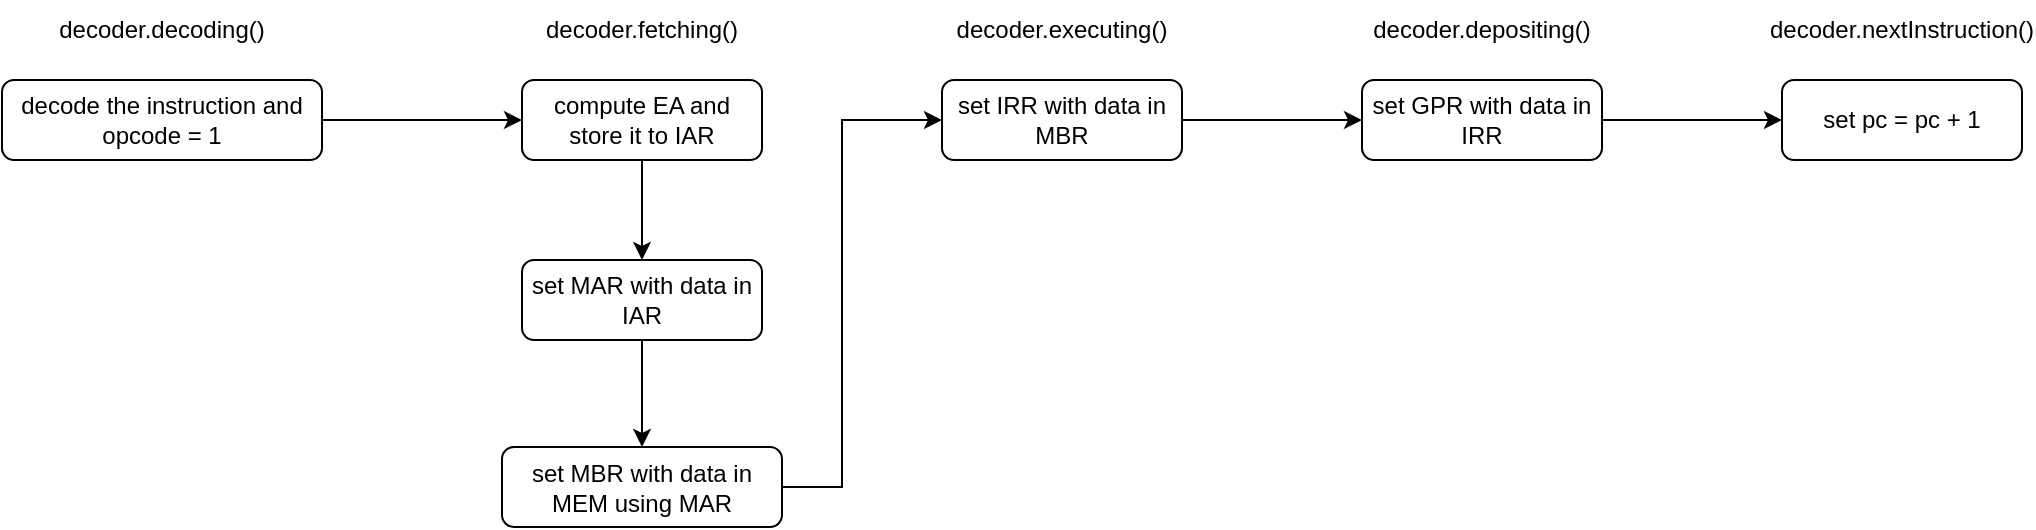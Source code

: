 <mxfile version="15.6.1" type="device" pages="5"><diagram id="C5RBs43oDa-KdzZeNtuy" name="LDR"><mxGraphModel dx="1038" dy="547" grid="1" gridSize="10" guides="1" tooltips="1" connect="1" arrows="1" fold="1" page="1" pageScale="1" pageWidth="1169" pageHeight="827" math="0" shadow="0"><root><mxCell id="WIyWlLk6GJQsqaUBKTNV-0"/><mxCell id="WIyWlLk6GJQsqaUBKTNV-1" parent="WIyWlLk6GJQsqaUBKTNV-0"/><mxCell id="EA5zDgUya8FcpCjFyXGI-10" value="" style="edgeStyle=orthogonalEdgeStyle;rounded=0;orthogonalLoop=1;jettySize=auto;html=1;" parent="WIyWlLk6GJQsqaUBKTNV-1" source="WIyWlLk6GJQsqaUBKTNV-3" target="EA5zDgUya8FcpCjFyXGI-0" edge="1"><mxGeometry relative="1" as="geometry"/></mxCell><mxCell id="WIyWlLk6GJQsqaUBKTNV-3" value="decode the instruction and opcode = 1" style="rounded=1;whiteSpace=wrap;html=1;fontSize=12;glass=0;strokeWidth=1;shadow=0;" parent="WIyWlLk6GJQsqaUBKTNV-1" vertex="1"><mxGeometry x="30" y="210" width="160" height="40" as="geometry"/></mxCell><mxCell id="EA5zDgUya8FcpCjFyXGI-8" value="" style="edgeStyle=orthogonalEdgeStyle;rounded=0;orthogonalLoop=1;jettySize=auto;html=1;" parent="WIyWlLk6GJQsqaUBKTNV-1" source="EA5zDgUya8FcpCjFyXGI-0" target="EA5zDgUya8FcpCjFyXGI-1" edge="1"><mxGeometry relative="1" as="geometry"/></mxCell><mxCell id="EA5zDgUya8FcpCjFyXGI-0" value="compute EA and store it to IAR" style="rounded=1;whiteSpace=wrap;html=1;fontSize=12;glass=0;strokeWidth=1;shadow=0;" parent="WIyWlLk6GJQsqaUBKTNV-1" vertex="1"><mxGeometry x="290" y="210" width="120" height="40" as="geometry"/></mxCell><mxCell id="EA5zDgUya8FcpCjFyXGI-9" value="" style="edgeStyle=orthogonalEdgeStyle;rounded=0;orthogonalLoop=1;jettySize=auto;html=1;" parent="WIyWlLk6GJQsqaUBKTNV-1" source="EA5zDgUya8FcpCjFyXGI-1" target="EA5zDgUya8FcpCjFyXGI-2" edge="1"><mxGeometry relative="1" as="geometry"/></mxCell><mxCell id="EA5zDgUya8FcpCjFyXGI-1" value="set MAR with data in IAR" style="rounded=1;whiteSpace=wrap;html=1;fontSize=12;glass=0;strokeWidth=1;shadow=0;" parent="WIyWlLk6GJQsqaUBKTNV-1" vertex="1"><mxGeometry x="290" y="300" width="120" height="40" as="geometry"/></mxCell><mxCell id="EA5zDgUya8FcpCjFyXGI-12" value="" style="edgeStyle=orthogonalEdgeStyle;rounded=0;orthogonalLoop=1;jettySize=auto;html=1;" parent="WIyWlLk6GJQsqaUBKTNV-1" source="EA5zDgUya8FcpCjFyXGI-2" target="EA5zDgUya8FcpCjFyXGI-4" edge="1"><mxGeometry relative="1" as="geometry"><mxPoint x="540" y="413.5" as="targetPoint"/><Array as="points"><mxPoint x="450" y="414"/><mxPoint x="450" y="230"/></Array></mxGeometry></mxCell><mxCell id="EA5zDgUya8FcpCjFyXGI-2" value="set MBR with data in MEM using MAR" style="rounded=1;whiteSpace=wrap;html=1;fontSize=12;glass=0;strokeWidth=1;shadow=0;" parent="WIyWlLk6GJQsqaUBKTNV-1" vertex="1"><mxGeometry x="280" y="393.5" width="140" height="40" as="geometry"/></mxCell><mxCell id="EA5zDgUya8FcpCjFyXGI-13" value="" style="edgeStyle=orthogonalEdgeStyle;rounded=0;orthogonalLoop=1;jettySize=auto;html=1;" parent="WIyWlLk6GJQsqaUBKTNV-1" source="EA5zDgUya8FcpCjFyXGI-4" target="EA5zDgUya8FcpCjFyXGI-5" edge="1"><mxGeometry relative="1" as="geometry"/></mxCell><mxCell id="EA5zDgUya8FcpCjFyXGI-4" value="set IRR with data in MBR" style="rounded=1;whiteSpace=wrap;html=1;fontSize=12;glass=0;strokeWidth=1;shadow=0;" parent="WIyWlLk6GJQsqaUBKTNV-1" vertex="1"><mxGeometry x="500" y="210" width="120" height="40" as="geometry"/></mxCell><mxCell id="EA5zDgUya8FcpCjFyXGI-14" value="" style="edgeStyle=orthogonalEdgeStyle;rounded=0;orthogonalLoop=1;jettySize=auto;html=1;" parent="WIyWlLk6GJQsqaUBKTNV-1" source="EA5zDgUya8FcpCjFyXGI-5" target="EA5zDgUya8FcpCjFyXGI-6" edge="1"><mxGeometry relative="1" as="geometry"/></mxCell><mxCell id="EA5zDgUya8FcpCjFyXGI-5" value="set GPR with data in IRR" style="rounded=1;whiteSpace=wrap;html=1;fontSize=12;glass=0;strokeWidth=1;shadow=0;" parent="WIyWlLk6GJQsqaUBKTNV-1" vertex="1"><mxGeometry x="710" y="210" width="120" height="40" as="geometry"/></mxCell><mxCell id="EA5zDgUya8FcpCjFyXGI-6" value="set pc = pc + 1" style="rounded=1;whiteSpace=wrap;html=1;fontSize=12;glass=0;strokeWidth=1;shadow=0;" parent="WIyWlLk6GJQsqaUBKTNV-1" vertex="1"><mxGeometry x="920" y="210" width="120" height="40" as="geometry"/></mxCell><mxCell id="3MLfiY2TKK6cH3qUDIY8-0" value="decoder.decoding()" style="text;html=1;strokeColor=none;fillColor=none;align=center;verticalAlign=middle;whiteSpace=wrap;rounded=0;" parent="WIyWlLk6GJQsqaUBKTNV-1" vertex="1"><mxGeometry x="50" y="170" width="120" height="30" as="geometry"/></mxCell><mxCell id="3MLfiY2TKK6cH3qUDIY8-1" value="decoder.fetching()" style="text;html=1;strokeColor=none;fillColor=none;align=center;verticalAlign=middle;whiteSpace=wrap;rounded=0;" parent="WIyWlLk6GJQsqaUBKTNV-1" vertex="1"><mxGeometry x="290" y="170" width="120" height="30" as="geometry"/></mxCell><mxCell id="3MLfiY2TKK6cH3qUDIY8-2" value="decoder.executing()" style="text;html=1;strokeColor=none;fillColor=none;align=center;verticalAlign=middle;whiteSpace=wrap;rounded=0;" parent="WIyWlLk6GJQsqaUBKTNV-1" vertex="1"><mxGeometry x="500" y="170" width="120" height="30" as="geometry"/></mxCell><mxCell id="3MLfiY2TKK6cH3qUDIY8-3" value="decoder.depositing()" style="text;html=1;strokeColor=none;fillColor=none;align=center;verticalAlign=middle;whiteSpace=wrap;rounded=0;" parent="WIyWlLk6GJQsqaUBKTNV-1" vertex="1"><mxGeometry x="710" y="170" width="120" height="30" as="geometry"/></mxCell><mxCell id="3MLfiY2TKK6cH3qUDIY8-4" value="decoder.nextInstruction()" style="text;html=1;strokeColor=none;fillColor=none;align=center;verticalAlign=middle;whiteSpace=wrap;rounded=0;" parent="WIyWlLk6GJQsqaUBKTNV-1" vertex="1"><mxGeometry x="920" y="170" width="120" height="30" as="geometry"/></mxCell></root></mxGraphModel></diagram><diagram name="STR" id="n7Ia27xkdtnjcGf-Aev2"><mxGraphModel dx="1038" dy="547" grid="1" gridSize="10" guides="1" tooltips="1" connect="1" arrows="1" fold="1" page="1" pageScale="1" pageWidth="1169" pageHeight="827" math="0" shadow="0"><root><mxCell id="IiYx2geidov2nTRHHYS0-0"/><mxCell id="IiYx2geidov2nTRHHYS0-1" parent="IiYx2geidov2nTRHHYS0-0"/><mxCell id="IiYx2geidov2nTRHHYS0-2" value="" style="edgeStyle=orthogonalEdgeStyle;rounded=0;orthogonalLoop=1;jettySize=auto;html=1;" parent="IiYx2geidov2nTRHHYS0-1" source="IiYx2geidov2nTRHHYS0-3" target="IiYx2geidov2nTRHHYS0-5" edge="1"><mxGeometry relative="1" as="geometry"/></mxCell><mxCell id="IiYx2geidov2nTRHHYS0-3" value="decode the instruction and opcode = 2" style="rounded=1;whiteSpace=wrap;html=1;fontSize=12;glass=0;strokeWidth=1;shadow=0;" parent="IiYx2geidov2nTRHHYS0-1" vertex="1"><mxGeometry x="30" y="210" width="160" height="40" as="geometry"/></mxCell><mxCell id="IiYx2geidov2nTRHHYS0-4" value="" style="edgeStyle=orthogonalEdgeStyle;rounded=0;orthogonalLoop=1;jettySize=auto;html=1;" parent="IiYx2geidov2nTRHHYS0-1" source="IiYx2geidov2nTRHHYS0-5" target="IiYx2geidov2nTRHHYS0-7" edge="1"><mxGeometry relative="1" as="geometry"/></mxCell><mxCell id="IiYx2geidov2nTRHHYS0-5" value="compute EA and store it to IAR" style="rounded=1;whiteSpace=wrap;html=1;fontSize=12;glass=0;strokeWidth=1;shadow=0;" parent="IiYx2geidov2nTRHHYS0-1" vertex="1"><mxGeometry x="290" y="210" width="120" height="40" as="geometry"/></mxCell><mxCell id="IiYx2geidov2nTRHHYS0-7" value="set MAR with data in IAR" style="rounded=1;whiteSpace=wrap;html=1;fontSize=12;glass=0;strokeWidth=1;shadow=0;" parent="IiYx2geidov2nTRHHYS0-1" vertex="1"><mxGeometry x="290" y="300" width="120" height="40" as="geometry"/></mxCell><mxCell id="IiYx2geidov2nTRHHYS0-8" value="" style="edgeStyle=orthogonalEdgeStyle;rounded=0;orthogonalLoop=1;jettySize=auto;html=1;" parent="IiYx2geidov2nTRHHYS0-1" source="IiYx2geidov2nTRHHYS0-7" target="IiYx2geidov2nTRHHYS0-11" edge="1"><mxGeometry relative="1" as="geometry"><mxPoint x="420" y="413.5" as="sourcePoint"/><mxPoint x="540" y="413.5" as="targetPoint"/><Array as="points"><mxPoint x="450" y="320"/><mxPoint x="450" y="230"/></Array></mxGeometry></mxCell><mxCell id="IiYx2geidov2nTRHHYS0-10" value="" style="edgeStyle=orthogonalEdgeStyle;rounded=0;orthogonalLoop=1;jettySize=auto;html=1;" parent="IiYx2geidov2nTRHHYS0-1" source="IiYx2geidov2nTRHHYS0-11" target="IiYx2geidov2nTRHHYS0-13" edge="1"><mxGeometry relative="1" as="geometry"/></mxCell><mxCell id="IiYx2geidov2nTRHHYS0-11" value="set IRR with data in GPR" style="rounded=1;whiteSpace=wrap;html=1;fontSize=12;glass=0;strokeWidth=1;shadow=0;" parent="IiYx2geidov2nTRHHYS0-1" vertex="1"><mxGeometry x="500" y="210" width="120" height="40" as="geometry"/></mxCell><mxCell id="IiYx2geidov2nTRHHYS0-12" value="" style="edgeStyle=orthogonalEdgeStyle;rounded=0;orthogonalLoop=1;jettySize=auto;html=1;" parent="IiYx2geidov2nTRHHYS0-1" source="IiYx2geidov2nTRHHYS0-15" target="IiYx2geidov2nTRHHYS0-14" edge="1"><mxGeometry relative="1" as="geometry"><Array as="points"><mxPoint x="880" y="325"/><mxPoint x="880" y="230"/></Array></mxGeometry></mxCell><mxCell id="IiYx2geidov2nTRHHYS0-16" value="" style="edgeStyle=orthogonalEdgeStyle;rounded=0;orthogonalLoop=1;jettySize=auto;html=1;" parent="IiYx2geidov2nTRHHYS0-1" source="IiYx2geidov2nTRHHYS0-13" target="IiYx2geidov2nTRHHYS0-15" edge="1"><mxGeometry relative="1" as="geometry"/></mxCell><mxCell id="IiYx2geidov2nTRHHYS0-13" value="set MBR with data in IRR" style="rounded=1;whiteSpace=wrap;html=1;fontSize=12;glass=0;strokeWidth=1;shadow=0;" parent="IiYx2geidov2nTRHHYS0-1" vertex="1"><mxGeometry x="710" y="210" width="120" height="40" as="geometry"/></mxCell><mxCell id="IiYx2geidov2nTRHHYS0-14" value="set pc = pc + 1" style="rounded=1;whiteSpace=wrap;html=1;fontSize=12;glass=0;strokeWidth=1;shadow=0;" parent="IiYx2geidov2nTRHHYS0-1" vertex="1"><mxGeometry x="920" y="210" width="120" height="40" as="geometry"/></mxCell><mxCell id="IiYx2geidov2nTRHHYS0-15" value="set MEM with data in MBR using address in MAR" style="rounded=1;whiteSpace=wrap;html=1;fontSize=12;glass=0;strokeWidth=1;shadow=0;" parent="IiYx2geidov2nTRHHYS0-1" vertex="1"><mxGeometry x="700" y="300" width="140" height="50" as="geometry"/></mxCell><mxCell id="FSuCT3pZermSJp3Oq51R-0" value="decoder.decoding()" style="text;html=1;strokeColor=none;fillColor=none;align=center;verticalAlign=middle;whiteSpace=wrap;rounded=0;" parent="IiYx2geidov2nTRHHYS0-1" vertex="1"><mxGeometry x="50" y="170" width="120" height="30" as="geometry"/></mxCell><mxCell id="mH2oh_WMWFwzf3Klr-cI-0" value="decoder.fetching()" style="text;html=1;strokeColor=none;fillColor=none;align=center;verticalAlign=middle;whiteSpace=wrap;rounded=0;" parent="IiYx2geidov2nTRHHYS0-1" vertex="1"><mxGeometry x="290" y="170" width="120" height="30" as="geometry"/></mxCell><mxCell id="uhDy126j455rUpMtvNOe-0" value="decoder.executing()" style="text;html=1;strokeColor=none;fillColor=none;align=center;verticalAlign=middle;whiteSpace=wrap;rounded=0;" parent="IiYx2geidov2nTRHHYS0-1" vertex="1"><mxGeometry x="500" y="170" width="120" height="30" as="geometry"/></mxCell><mxCell id="TRgkIu1HjgvS4KxHSXk3-0" value="decoder.depositing()" style="text;html=1;strokeColor=none;fillColor=none;align=center;verticalAlign=middle;whiteSpace=wrap;rounded=0;" parent="IiYx2geidov2nTRHHYS0-1" vertex="1"><mxGeometry x="710" y="170" width="120" height="30" as="geometry"/></mxCell><mxCell id="TRgkIu1HjgvS4KxHSXk3-1" value="decoder.nextInstruction()" style="text;html=1;strokeColor=none;fillColor=none;align=center;verticalAlign=middle;whiteSpace=wrap;rounded=0;" parent="IiYx2geidov2nTRHHYS0-1" vertex="1"><mxGeometry x="920" y="170" width="120" height="30" as="geometry"/></mxCell></root></mxGraphModel></diagram><diagram name="STX" id="wu0billXJ6-refzpjhwQ"><mxGraphModel dx="1038" dy="547" grid="1" gridSize="10" guides="1" tooltips="1" connect="1" arrows="1" fold="1" page="1" pageScale="1" pageWidth="1169" pageHeight="827" math="0" shadow="0"><root><mxCell id="YW8skVAQUMviaE-LbP68-0"/><mxCell id="YW8skVAQUMviaE-LbP68-1" parent="YW8skVAQUMviaE-LbP68-0"/><mxCell id="YW8skVAQUMviaE-LbP68-2" value="" style="edgeStyle=orthogonalEdgeStyle;rounded=0;orthogonalLoop=1;jettySize=auto;html=1;" parent="YW8skVAQUMviaE-LbP68-1" source="YW8skVAQUMviaE-LbP68-3" target="YW8skVAQUMviaE-LbP68-5" edge="1"><mxGeometry relative="1" as="geometry"/></mxCell><mxCell id="YW8skVAQUMviaE-LbP68-3" value="decode the instruction and opcode = 34" style="rounded=1;whiteSpace=wrap;html=1;fontSize=12;glass=0;strokeWidth=1;shadow=0;" parent="YW8skVAQUMviaE-LbP68-1" vertex="1"><mxGeometry x="30" y="210" width="160" height="40" as="geometry"/></mxCell><mxCell id="YW8skVAQUMviaE-LbP68-4" value="" style="edgeStyle=orthogonalEdgeStyle;rounded=0;orthogonalLoop=1;jettySize=auto;html=1;" parent="YW8skVAQUMviaE-LbP68-1" source="YW8skVAQUMviaE-LbP68-5" target="YW8skVAQUMviaE-LbP68-6" edge="1"><mxGeometry relative="1" as="geometry"/></mxCell><mxCell id="YW8skVAQUMviaE-LbP68-5" value="compute EA and store it to IAR" style="rounded=1;whiteSpace=wrap;html=1;fontSize=12;glass=0;strokeWidth=1;shadow=0;" parent="YW8skVAQUMviaE-LbP68-1" vertex="1"><mxGeometry x="290" y="210" width="120" height="40" as="geometry"/></mxCell><mxCell id="YW8skVAQUMviaE-LbP68-6" value="set MAR with data in IAR" style="rounded=1;whiteSpace=wrap;html=1;fontSize=12;glass=0;strokeWidth=1;shadow=0;" parent="YW8skVAQUMviaE-LbP68-1" vertex="1"><mxGeometry x="290" y="300" width="120" height="40" as="geometry"/></mxCell><mxCell id="YW8skVAQUMviaE-LbP68-7" value="" style="edgeStyle=orthogonalEdgeStyle;rounded=0;orthogonalLoop=1;jettySize=auto;html=1;" parent="YW8skVAQUMviaE-LbP68-1" source="YW8skVAQUMviaE-LbP68-6" target="YW8skVAQUMviaE-LbP68-9" edge="1"><mxGeometry relative="1" as="geometry"><mxPoint x="420" y="413.5" as="sourcePoint"/><mxPoint x="540" y="413.5" as="targetPoint"/><Array as="points"><mxPoint x="450" y="320"/><mxPoint x="450" y="230"/></Array></mxGeometry></mxCell><mxCell id="YW8skVAQUMviaE-LbP68-8" value="" style="edgeStyle=orthogonalEdgeStyle;rounded=0;orthogonalLoop=1;jettySize=auto;html=1;" parent="YW8skVAQUMviaE-LbP68-1" source="YW8skVAQUMviaE-LbP68-9" target="YW8skVAQUMviaE-LbP68-12" edge="1"><mxGeometry relative="1" as="geometry"/></mxCell><mxCell id="YW8skVAQUMviaE-LbP68-9" value="set IRR with data in Index Regitser" style="rounded=1;whiteSpace=wrap;html=1;fontSize=12;glass=0;strokeWidth=1;shadow=0;" parent="YW8skVAQUMviaE-LbP68-1" vertex="1"><mxGeometry x="500" y="210" width="120" height="40" as="geometry"/></mxCell><mxCell id="YW8skVAQUMviaE-LbP68-10" value="" style="edgeStyle=orthogonalEdgeStyle;rounded=0;orthogonalLoop=1;jettySize=auto;html=1;" parent="YW8skVAQUMviaE-LbP68-1" source="YW8skVAQUMviaE-LbP68-14" target="YW8skVAQUMviaE-LbP68-13" edge="1"><mxGeometry relative="1" as="geometry"><Array as="points"><mxPoint x="880" y="325"/><mxPoint x="880" y="230"/></Array></mxGeometry></mxCell><mxCell id="YW8skVAQUMviaE-LbP68-11" value="" style="edgeStyle=orthogonalEdgeStyle;rounded=0;orthogonalLoop=1;jettySize=auto;html=1;" parent="YW8skVAQUMviaE-LbP68-1" source="YW8skVAQUMviaE-LbP68-12" target="YW8skVAQUMviaE-LbP68-14" edge="1"><mxGeometry relative="1" as="geometry"/></mxCell><mxCell id="YW8skVAQUMviaE-LbP68-12" value="set MBR with data in IRR" style="rounded=1;whiteSpace=wrap;html=1;fontSize=12;glass=0;strokeWidth=1;shadow=0;" parent="YW8skVAQUMviaE-LbP68-1" vertex="1"><mxGeometry x="710" y="210" width="120" height="40" as="geometry"/></mxCell><mxCell id="YW8skVAQUMviaE-LbP68-13" value="set pc = pc + 1" style="rounded=1;whiteSpace=wrap;html=1;fontSize=12;glass=0;strokeWidth=1;shadow=0;" parent="YW8skVAQUMviaE-LbP68-1" vertex="1"><mxGeometry x="920" y="210" width="120" height="40" as="geometry"/></mxCell><mxCell id="YW8skVAQUMviaE-LbP68-14" value="set MEM with data in MBR using address in MAR" style="rounded=1;whiteSpace=wrap;html=1;fontSize=12;glass=0;strokeWidth=1;shadow=0;" parent="YW8skVAQUMviaE-LbP68-1" vertex="1"><mxGeometry x="700" y="300" width="140" height="50" as="geometry"/></mxCell><mxCell id="YW8skVAQUMviaE-LbP68-15" value="decoder.decoding()" style="text;html=1;strokeColor=none;fillColor=none;align=center;verticalAlign=middle;whiteSpace=wrap;rounded=0;" parent="YW8skVAQUMviaE-LbP68-1" vertex="1"><mxGeometry x="50" y="170" width="120" height="30" as="geometry"/></mxCell><mxCell id="YW8skVAQUMviaE-LbP68-16" value="decoder.fetching()" style="text;html=1;strokeColor=none;fillColor=none;align=center;verticalAlign=middle;whiteSpace=wrap;rounded=0;" parent="YW8skVAQUMviaE-LbP68-1" vertex="1"><mxGeometry x="290" y="170" width="120" height="30" as="geometry"/></mxCell><mxCell id="YW8skVAQUMviaE-LbP68-17" value="decoder.executing()" style="text;html=1;strokeColor=none;fillColor=none;align=center;verticalAlign=middle;whiteSpace=wrap;rounded=0;" parent="YW8skVAQUMviaE-LbP68-1" vertex="1"><mxGeometry x="500" y="170" width="120" height="30" as="geometry"/></mxCell><mxCell id="YW8skVAQUMviaE-LbP68-18" value="decoder.depositing()" style="text;html=1;strokeColor=none;fillColor=none;align=center;verticalAlign=middle;whiteSpace=wrap;rounded=0;" parent="YW8skVAQUMviaE-LbP68-1" vertex="1"><mxGeometry x="710" y="170" width="120" height="30" as="geometry"/></mxCell><mxCell id="YW8skVAQUMviaE-LbP68-19" value="decoder.nextInstruction()" style="text;html=1;strokeColor=none;fillColor=none;align=center;verticalAlign=middle;whiteSpace=wrap;rounded=0;" parent="YW8skVAQUMviaE-LbP68-1" vertex="1"><mxGeometry x="920" y="170" width="120" height="30" as="geometry"/></mxCell></root></mxGraphModel></diagram><diagram name="LDA" id="O_u41NZnlBDH41DAWayC"><mxGraphModel dx="1038" dy="547" grid="1" gridSize="10" guides="1" tooltips="1" connect="1" arrows="1" fold="1" page="1" pageScale="1" pageWidth="1169" pageHeight="827" math="0" shadow="0"><root><mxCell id="-w7gKCk2dZl8eVaWp1C7-0"/><mxCell id="-w7gKCk2dZl8eVaWp1C7-1" parent="-w7gKCk2dZl8eVaWp1C7-0"/><mxCell id="-w7gKCk2dZl8eVaWp1C7-2" value="" style="edgeStyle=orthogonalEdgeStyle;rounded=0;orthogonalLoop=1;jettySize=auto;html=1;" parent="-w7gKCk2dZl8eVaWp1C7-1" source="-w7gKCk2dZl8eVaWp1C7-3" target="-w7gKCk2dZl8eVaWp1C7-5" edge="1"><mxGeometry relative="1" as="geometry"/></mxCell><mxCell id="-w7gKCk2dZl8eVaWp1C7-3" value="decode the instruction and opcode = 3" style="rounded=1;whiteSpace=wrap;html=1;fontSize=12;glass=0;strokeWidth=1;shadow=0;" parent="-w7gKCk2dZl8eVaWp1C7-1" vertex="1"><mxGeometry x="30" y="210" width="160" height="40" as="geometry"/></mxCell><mxCell id="-w7gKCk2dZl8eVaWp1C7-4" value="" style="edgeStyle=orthogonalEdgeStyle;rounded=0;orthogonalLoop=1;jettySize=auto;html=1;" parent="-w7gKCk2dZl8eVaWp1C7-1" source="-w7gKCk2dZl8eVaWp1C7-5" target="-w7gKCk2dZl8eVaWp1C7-6" edge="1"><mxGeometry relative="1" as="geometry"/></mxCell><mxCell id="-w7gKCk2dZl8eVaWp1C7-5" value="compute EA and store it to IAR" style="rounded=1;whiteSpace=wrap;html=1;fontSize=12;glass=0;strokeWidth=1;shadow=0;" parent="-w7gKCk2dZl8eVaWp1C7-1" vertex="1"><mxGeometry x="290" y="210" width="120" height="40" as="geometry"/></mxCell><mxCell id="-w7gKCk2dZl8eVaWp1C7-6" value="set MBR with data in IAR" style="rounded=1;whiteSpace=wrap;html=1;fontSize=12;glass=0;strokeWidth=1;shadow=0;" parent="-w7gKCk2dZl8eVaWp1C7-1" vertex="1"><mxGeometry x="290" y="300" width="120" height="40" as="geometry"/></mxCell><mxCell id="-w7gKCk2dZl8eVaWp1C7-7" value="" style="edgeStyle=orthogonalEdgeStyle;rounded=0;orthogonalLoop=1;jettySize=auto;html=1;" parent="-w7gKCk2dZl8eVaWp1C7-1" source="-w7gKCk2dZl8eVaWp1C7-6" target="-w7gKCk2dZl8eVaWp1C7-9" edge="1"><mxGeometry relative="1" as="geometry"><mxPoint x="420" y="413.5" as="sourcePoint"/><mxPoint x="540" y="413.5" as="targetPoint"/><Array as="points"><mxPoint x="450" y="320"/><mxPoint x="450" y="230"/></Array></mxGeometry></mxCell><mxCell id="-w7gKCk2dZl8eVaWp1C7-8" value="" style="edgeStyle=orthogonalEdgeStyle;rounded=0;orthogonalLoop=1;jettySize=auto;html=1;" parent="-w7gKCk2dZl8eVaWp1C7-1" source="-w7gKCk2dZl8eVaWp1C7-9" target="-w7gKCk2dZl8eVaWp1C7-12" edge="1"><mxGeometry relative="1" as="geometry"/></mxCell><mxCell id="-w7gKCk2dZl8eVaWp1C7-9" value="set IRR with data in MBR" style="rounded=1;whiteSpace=wrap;html=1;fontSize=12;glass=0;strokeWidth=1;shadow=0;" parent="-w7gKCk2dZl8eVaWp1C7-1" vertex="1"><mxGeometry x="500" y="210" width="120" height="40" as="geometry"/></mxCell><mxCell id="-w7gKCk2dZl8eVaWp1C7-10" value="" style="edgeStyle=orthogonalEdgeStyle;rounded=0;orthogonalLoop=1;jettySize=auto;html=1;" parent="-w7gKCk2dZl8eVaWp1C7-1" source="-w7gKCk2dZl8eVaWp1C7-12" target="-w7gKCk2dZl8eVaWp1C7-13" edge="1"><mxGeometry relative="1" as="geometry"><mxPoint x="840" y="325" as="sourcePoint"/><Array as="points"><mxPoint x="820" y="230"/><mxPoint x="820" y="230"/></Array></mxGeometry></mxCell><mxCell id="-w7gKCk2dZl8eVaWp1C7-12" value="set GPR with data&amp;nbsp; in IRR" style="rounded=1;whiteSpace=wrap;html=1;fontSize=12;glass=0;strokeWidth=1;shadow=0;" parent="-w7gKCk2dZl8eVaWp1C7-1" vertex="1"><mxGeometry x="710" y="210" width="120" height="40" as="geometry"/></mxCell><mxCell id="-w7gKCk2dZl8eVaWp1C7-13" value="set pc = pc + 1" style="rounded=1;whiteSpace=wrap;html=1;fontSize=12;glass=0;strokeWidth=1;shadow=0;" parent="-w7gKCk2dZl8eVaWp1C7-1" vertex="1"><mxGeometry x="920" y="210" width="120" height="40" as="geometry"/></mxCell><mxCell id="-w7gKCk2dZl8eVaWp1C7-15" value="decoder.decoding()" style="text;html=1;strokeColor=none;fillColor=none;align=center;verticalAlign=middle;whiteSpace=wrap;rounded=0;" parent="-w7gKCk2dZl8eVaWp1C7-1" vertex="1"><mxGeometry x="50" y="170" width="120" height="30" as="geometry"/></mxCell><mxCell id="-w7gKCk2dZl8eVaWp1C7-16" value="decoder.fetching()" style="text;html=1;strokeColor=none;fillColor=none;align=center;verticalAlign=middle;whiteSpace=wrap;rounded=0;" parent="-w7gKCk2dZl8eVaWp1C7-1" vertex="1"><mxGeometry x="290" y="170" width="120" height="30" as="geometry"/></mxCell><mxCell id="-w7gKCk2dZl8eVaWp1C7-17" value="decoder.executing()" style="text;html=1;strokeColor=none;fillColor=none;align=center;verticalAlign=middle;whiteSpace=wrap;rounded=0;" parent="-w7gKCk2dZl8eVaWp1C7-1" vertex="1"><mxGeometry x="500" y="170" width="120" height="30" as="geometry"/></mxCell><mxCell id="-w7gKCk2dZl8eVaWp1C7-18" value="decoder.depositing()" style="text;html=1;strokeColor=none;fillColor=none;align=center;verticalAlign=middle;whiteSpace=wrap;rounded=0;" parent="-w7gKCk2dZl8eVaWp1C7-1" vertex="1"><mxGeometry x="710" y="170" width="120" height="30" as="geometry"/></mxCell><mxCell id="-w7gKCk2dZl8eVaWp1C7-19" value="decoder.nextInstruction()" style="text;html=1;strokeColor=none;fillColor=none;align=center;verticalAlign=middle;whiteSpace=wrap;rounded=0;" parent="-w7gKCk2dZl8eVaWp1C7-1" vertex="1"><mxGeometry x="920" y="170" width="120" height="30" as="geometry"/></mxCell></root></mxGraphModel></diagram><diagram name="LDX" id="CB9X0-sU0vHAzCueMf_z"><mxGraphModel dx="1038" dy="547" grid="1" gridSize="10" guides="1" tooltips="1" connect="1" arrows="1" fold="1" page="1" pageScale="1" pageWidth="1169" pageHeight="827" math="0" shadow="0"><root><mxCell id="9GpZ3WKgMRoirf4yZfES-0"/><mxCell id="9GpZ3WKgMRoirf4yZfES-1" parent="9GpZ3WKgMRoirf4yZfES-0"/><mxCell id="9GpZ3WKgMRoirf4yZfES-2" value="" style="edgeStyle=orthogonalEdgeStyle;rounded=0;orthogonalLoop=1;jettySize=auto;html=1;" parent="9GpZ3WKgMRoirf4yZfES-1" source="9GpZ3WKgMRoirf4yZfES-3" target="9GpZ3WKgMRoirf4yZfES-5" edge="1"><mxGeometry relative="1" as="geometry"/></mxCell><mxCell id="9GpZ3WKgMRoirf4yZfES-3" value="decode the instruction and opcode = 33" style="rounded=1;whiteSpace=wrap;html=1;fontSize=12;glass=0;strokeWidth=1;shadow=0;" parent="9GpZ3WKgMRoirf4yZfES-1" vertex="1"><mxGeometry x="30" y="210" width="160" height="40" as="geometry"/></mxCell><mxCell id="9GpZ3WKgMRoirf4yZfES-4" value="" style="edgeStyle=orthogonalEdgeStyle;rounded=0;orthogonalLoop=1;jettySize=auto;html=1;" parent="9GpZ3WKgMRoirf4yZfES-1" source="9GpZ3WKgMRoirf4yZfES-5" target="9GpZ3WKgMRoirf4yZfES-7" edge="1"><mxGeometry relative="1" as="geometry"/></mxCell><mxCell id="9GpZ3WKgMRoirf4yZfES-5" value="compute EA and store it to IAR" style="rounded=1;whiteSpace=wrap;html=1;fontSize=12;glass=0;strokeWidth=1;shadow=0;" parent="9GpZ3WKgMRoirf4yZfES-1" vertex="1"><mxGeometry x="290" y="210" width="120" height="40" as="geometry"/></mxCell><mxCell id="9GpZ3WKgMRoirf4yZfES-6" value="" style="edgeStyle=orthogonalEdgeStyle;rounded=0;orthogonalLoop=1;jettySize=auto;html=1;" parent="9GpZ3WKgMRoirf4yZfES-1" source="9GpZ3WKgMRoirf4yZfES-7" target="9GpZ3WKgMRoirf4yZfES-9" edge="1"><mxGeometry relative="1" as="geometry"/></mxCell><mxCell id="9GpZ3WKgMRoirf4yZfES-7" value="set MAR with data in IAR" style="rounded=1;whiteSpace=wrap;html=1;fontSize=12;glass=0;strokeWidth=1;shadow=0;" parent="9GpZ3WKgMRoirf4yZfES-1" vertex="1"><mxGeometry x="290" y="300" width="120" height="40" as="geometry"/></mxCell><mxCell id="9GpZ3WKgMRoirf4yZfES-8" value="" style="edgeStyle=orthogonalEdgeStyle;rounded=0;orthogonalLoop=1;jettySize=auto;html=1;" parent="9GpZ3WKgMRoirf4yZfES-1" source="9GpZ3WKgMRoirf4yZfES-9" target="9GpZ3WKgMRoirf4yZfES-11" edge="1"><mxGeometry relative="1" as="geometry"><mxPoint x="540" y="413.5" as="targetPoint"/><Array as="points"><mxPoint x="450" y="414"/><mxPoint x="450" y="230"/></Array></mxGeometry></mxCell><mxCell id="9GpZ3WKgMRoirf4yZfES-9" value="set MBR with data in MEM using MAR" style="rounded=1;whiteSpace=wrap;html=1;fontSize=12;glass=0;strokeWidth=1;shadow=0;" parent="9GpZ3WKgMRoirf4yZfES-1" vertex="1"><mxGeometry x="280" y="393.5" width="140" height="40" as="geometry"/></mxCell><mxCell id="9GpZ3WKgMRoirf4yZfES-10" value="" style="edgeStyle=orthogonalEdgeStyle;rounded=0;orthogonalLoop=1;jettySize=auto;html=1;" parent="9GpZ3WKgMRoirf4yZfES-1" source="9GpZ3WKgMRoirf4yZfES-11" target="9GpZ3WKgMRoirf4yZfES-13" edge="1"><mxGeometry relative="1" as="geometry"/></mxCell><mxCell id="9GpZ3WKgMRoirf4yZfES-11" value="set IRR with data in MBR" style="rounded=1;whiteSpace=wrap;html=1;fontSize=12;glass=0;strokeWidth=1;shadow=0;" parent="9GpZ3WKgMRoirf4yZfES-1" vertex="1"><mxGeometry x="500" y="210" width="120" height="40" as="geometry"/></mxCell><mxCell id="9GpZ3WKgMRoirf4yZfES-12" value="" style="edgeStyle=orthogonalEdgeStyle;rounded=0;orthogonalLoop=1;jettySize=auto;html=1;" parent="9GpZ3WKgMRoirf4yZfES-1" source="9GpZ3WKgMRoirf4yZfES-13" target="9GpZ3WKgMRoirf4yZfES-14" edge="1"><mxGeometry relative="1" as="geometry"/></mxCell><mxCell id="9GpZ3WKgMRoirf4yZfES-13" value="set Index Register with data&amp;nbsp; in IRR" style="rounded=1;whiteSpace=wrap;html=1;fontSize=12;glass=0;strokeWidth=1;shadow=0;" parent="9GpZ3WKgMRoirf4yZfES-1" vertex="1"><mxGeometry x="710" y="210" width="120" height="40" as="geometry"/></mxCell><mxCell id="9GpZ3WKgMRoirf4yZfES-14" value="set pc = pc + 1" style="rounded=1;whiteSpace=wrap;html=1;fontSize=12;glass=0;strokeWidth=1;shadow=0;" parent="9GpZ3WKgMRoirf4yZfES-1" vertex="1"><mxGeometry x="920" y="210" width="120" height="40" as="geometry"/></mxCell><mxCell id="9GpZ3WKgMRoirf4yZfES-15" value="decoder.decoding()" style="text;html=1;strokeColor=none;fillColor=none;align=center;verticalAlign=middle;whiteSpace=wrap;rounded=0;" parent="9GpZ3WKgMRoirf4yZfES-1" vertex="1"><mxGeometry x="50" y="170" width="120" height="30" as="geometry"/></mxCell><mxCell id="9GpZ3WKgMRoirf4yZfES-16" value="decoder.fetching()" style="text;html=1;strokeColor=none;fillColor=none;align=center;verticalAlign=middle;whiteSpace=wrap;rounded=0;" parent="9GpZ3WKgMRoirf4yZfES-1" vertex="1"><mxGeometry x="290" y="170" width="120" height="30" as="geometry"/></mxCell><mxCell id="9GpZ3WKgMRoirf4yZfES-17" value="decoder.executing()" style="text;html=1;strokeColor=none;fillColor=none;align=center;verticalAlign=middle;whiteSpace=wrap;rounded=0;" parent="9GpZ3WKgMRoirf4yZfES-1" vertex="1"><mxGeometry x="500" y="170" width="120" height="30" as="geometry"/></mxCell><mxCell id="9GpZ3WKgMRoirf4yZfES-18" value="decoder.depositing()" style="text;html=1;strokeColor=none;fillColor=none;align=center;verticalAlign=middle;whiteSpace=wrap;rounded=0;" parent="9GpZ3WKgMRoirf4yZfES-1" vertex="1"><mxGeometry x="710" y="170" width="120" height="30" as="geometry"/></mxCell><mxCell id="9GpZ3WKgMRoirf4yZfES-19" value="decoder.nextInstruction()" style="text;html=1;strokeColor=none;fillColor=none;align=center;verticalAlign=middle;whiteSpace=wrap;rounded=0;" parent="9GpZ3WKgMRoirf4yZfES-1" vertex="1"><mxGeometry x="920" y="170" width="120" height="30" as="geometry"/></mxCell></root></mxGraphModel></diagram></mxfile>